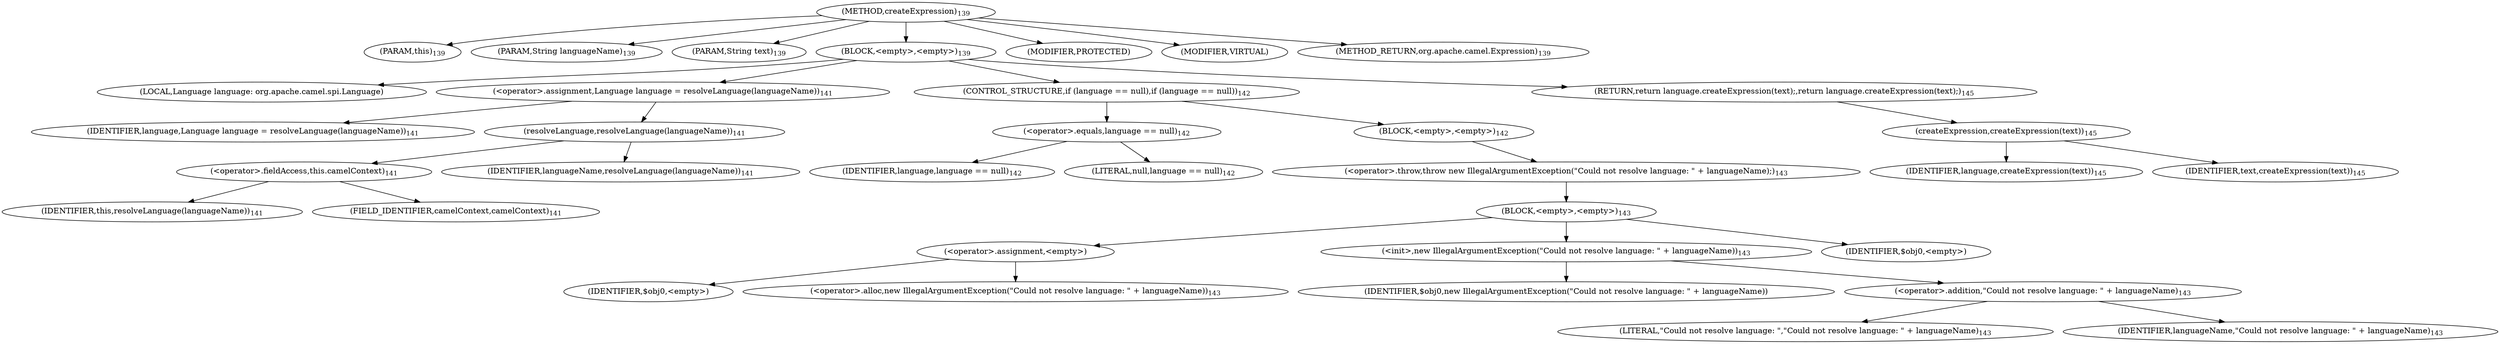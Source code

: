 digraph "createExpression" {  
"185" [label = <(METHOD,createExpression)<SUB>139</SUB>> ]
"186" [label = <(PARAM,this)<SUB>139</SUB>> ]
"187" [label = <(PARAM,String languageName)<SUB>139</SUB>> ]
"188" [label = <(PARAM,String text)<SUB>139</SUB>> ]
"189" [label = <(BLOCK,&lt;empty&gt;,&lt;empty&gt;)<SUB>139</SUB>> ]
"190" [label = <(LOCAL,Language language: org.apache.camel.spi.Language)> ]
"191" [label = <(&lt;operator&gt;.assignment,Language language = resolveLanguage(languageName))<SUB>141</SUB>> ]
"192" [label = <(IDENTIFIER,language,Language language = resolveLanguage(languageName))<SUB>141</SUB>> ]
"193" [label = <(resolveLanguage,resolveLanguage(languageName))<SUB>141</SUB>> ]
"194" [label = <(&lt;operator&gt;.fieldAccess,this.camelContext)<SUB>141</SUB>> ]
"195" [label = <(IDENTIFIER,this,resolveLanguage(languageName))<SUB>141</SUB>> ]
"196" [label = <(FIELD_IDENTIFIER,camelContext,camelContext)<SUB>141</SUB>> ]
"197" [label = <(IDENTIFIER,languageName,resolveLanguage(languageName))<SUB>141</SUB>> ]
"198" [label = <(CONTROL_STRUCTURE,if (language == null),if (language == null))<SUB>142</SUB>> ]
"199" [label = <(&lt;operator&gt;.equals,language == null)<SUB>142</SUB>> ]
"200" [label = <(IDENTIFIER,language,language == null)<SUB>142</SUB>> ]
"201" [label = <(LITERAL,null,language == null)<SUB>142</SUB>> ]
"202" [label = <(BLOCK,&lt;empty&gt;,&lt;empty&gt;)<SUB>142</SUB>> ]
"203" [label = <(&lt;operator&gt;.throw,throw new IllegalArgumentException(&quot;Could not resolve language: &quot; + languageName);)<SUB>143</SUB>> ]
"204" [label = <(BLOCK,&lt;empty&gt;,&lt;empty&gt;)<SUB>143</SUB>> ]
"205" [label = <(&lt;operator&gt;.assignment,&lt;empty&gt;)> ]
"206" [label = <(IDENTIFIER,$obj0,&lt;empty&gt;)> ]
"207" [label = <(&lt;operator&gt;.alloc,new IllegalArgumentException(&quot;Could not resolve language: &quot; + languageName))<SUB>143</SUB>> ]
"208" [label = <(&lt;init&gt;,new IllegalArgumentException(&quot;Could not resolve language: &quot; + languageName))<SUB>143</SUB>> ]
"209" [label = <(IDENTIFIER,$obj0,new IllegalArgumentException(&quot;Could not resolve language: &quot; + languageName))> ]
"210" [label = <(&lt;operator&gt;.addition,&quot;Could not resolve language: &quot; + languageName)<SUB>143</SUB>> ]
"211" [label = <(LITERAL,&quot;Could not resolve language: &quot;,&quot;Could not resolve language: &quot; + languageName)<SUB>143</SUB>> ]
"212" [label = <(IDENTIFIER,languageName,&quot;Could not resolve language: &quot; + languageName)<SUB>143</SUB>> ]
"213" [label = <(IDENTIFIER,$obj0,&lt;empty&gt;)> ]
"214" [label = <(RETURN,return language.createExpression(text);,return language.createExpression(text);)<SUB>145</SUB>> ]
"215" [label = <(createExpression,createExpression(text))<SUB>145</SUB>> ]
"216" [label = <(IDENTIFIER,language,createExpression(text))<SUB>145</SUB>> ]
"217" [label = <(IDENTIFIER,text,createExpression(text))<SUB>145</SUB>> ]
"218" [label = <(MODIFIER,PROTECTED)> ]
"219" [label = <(MODIFIER,VIRTUAL)> ]
"220" [label = <(METHOD_RETURN,org.apache.camel.Expression)<SUB>139</SUB>> ]
  "185" -> "186" 
  "185" -> "187" 
  "185" -> "188" 
  "185" -> "189" 
  "185" -> "218" 
  "185" -> "219" 
  "185" -> "220" 
  "189" -> "190" 
  "189" -> "191" 
  "189" -> "198" 
  "189" -> "214" 
  "191" -> "192" 
  "191" -> "193" 
  "193" -> "194" 
  "193" -> "197" 
  "194" -> "195" 
  "194" -> "196" 
  "198" -> "199" 
  "198" -> "202" 
  "199" -> "200" 
  "199" -> "201" 
  "202" -> "203" 
  "203" -> "204" 
  "204" -> "205" 
  "204" -> "208" 
  "204" -> "213" 
  "205" -> "206" 
  "205" -> "207" 
  "208" -> "209" 
  "208" -> "210" 
  "210" -> "211" 
  "210" -> "212" 
  "214" -> "215" 
  "215" -> "216" 
  "215" -> "217" 
}
